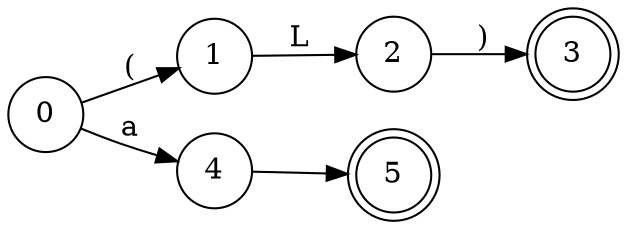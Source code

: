 digraph S {
    rankdir=LR;
    // 状态图 for S -> (L) | a
    0 [shape=circle, label="0"];
    1 [shape=circle, label="1"];
    2 [shape=circle, label="2"];
    3 [shape=doublecircle, label="3"];
    4 [shape=circle, label="4"];
    5 [shape=doublecircle, label="5"];

    0 -> 1 [label="("];
    1 -> 2 [label="L"];
    2 -> 3 [label=")"];
    0 -> 4 [label="a"];
    4 -> 5;
}